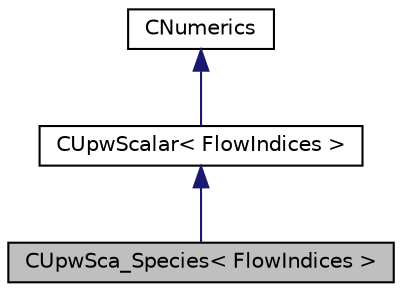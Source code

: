 digraph "CUpwSca_Species&lt; FlowIndices &gt;"
{
 // LATEX_PDF_SIZE
  edge [fontname="Helvetica",fontsize="10",labelfontname="Helvetica",labelfontsize="10"];
  node [fontname="Helvetica",fontsize="10",shape=record];
  Node1 [label="CUpwSca_Species\< FlowIndices \>",height=0.2,width=0.4,color="black", fillcolor="grey75", style="filled", fontcolor="black",tooltip="Class for doing a scalar upwind solver for the species transport equations."];
  Node2 -> Node1 [dir="back",color="midnightblue",fontsize="10",style="solid",fontname="Helvetica"];
  Node2 [label="CUpwScalar\< FlowIndices \>",height=0.2,width=0.4,color="black", fillcolor="white", style="filled",URL="$classCUpwScalar.html",tooltip="Template class for scalar upwind fluxes between nodes i and j."];
  Node3 -> Node2 [dir="back",color="midnightblue",fontsize="10",style="solid",fontname="Helvetica"];
  Node3 [label="CNumerics",height=0.2,width=0.4,color="black", fillcolor="white", style="filled",URL="$classCNumerics.html",tooltip="Class for defining the numerical methods."];
}

